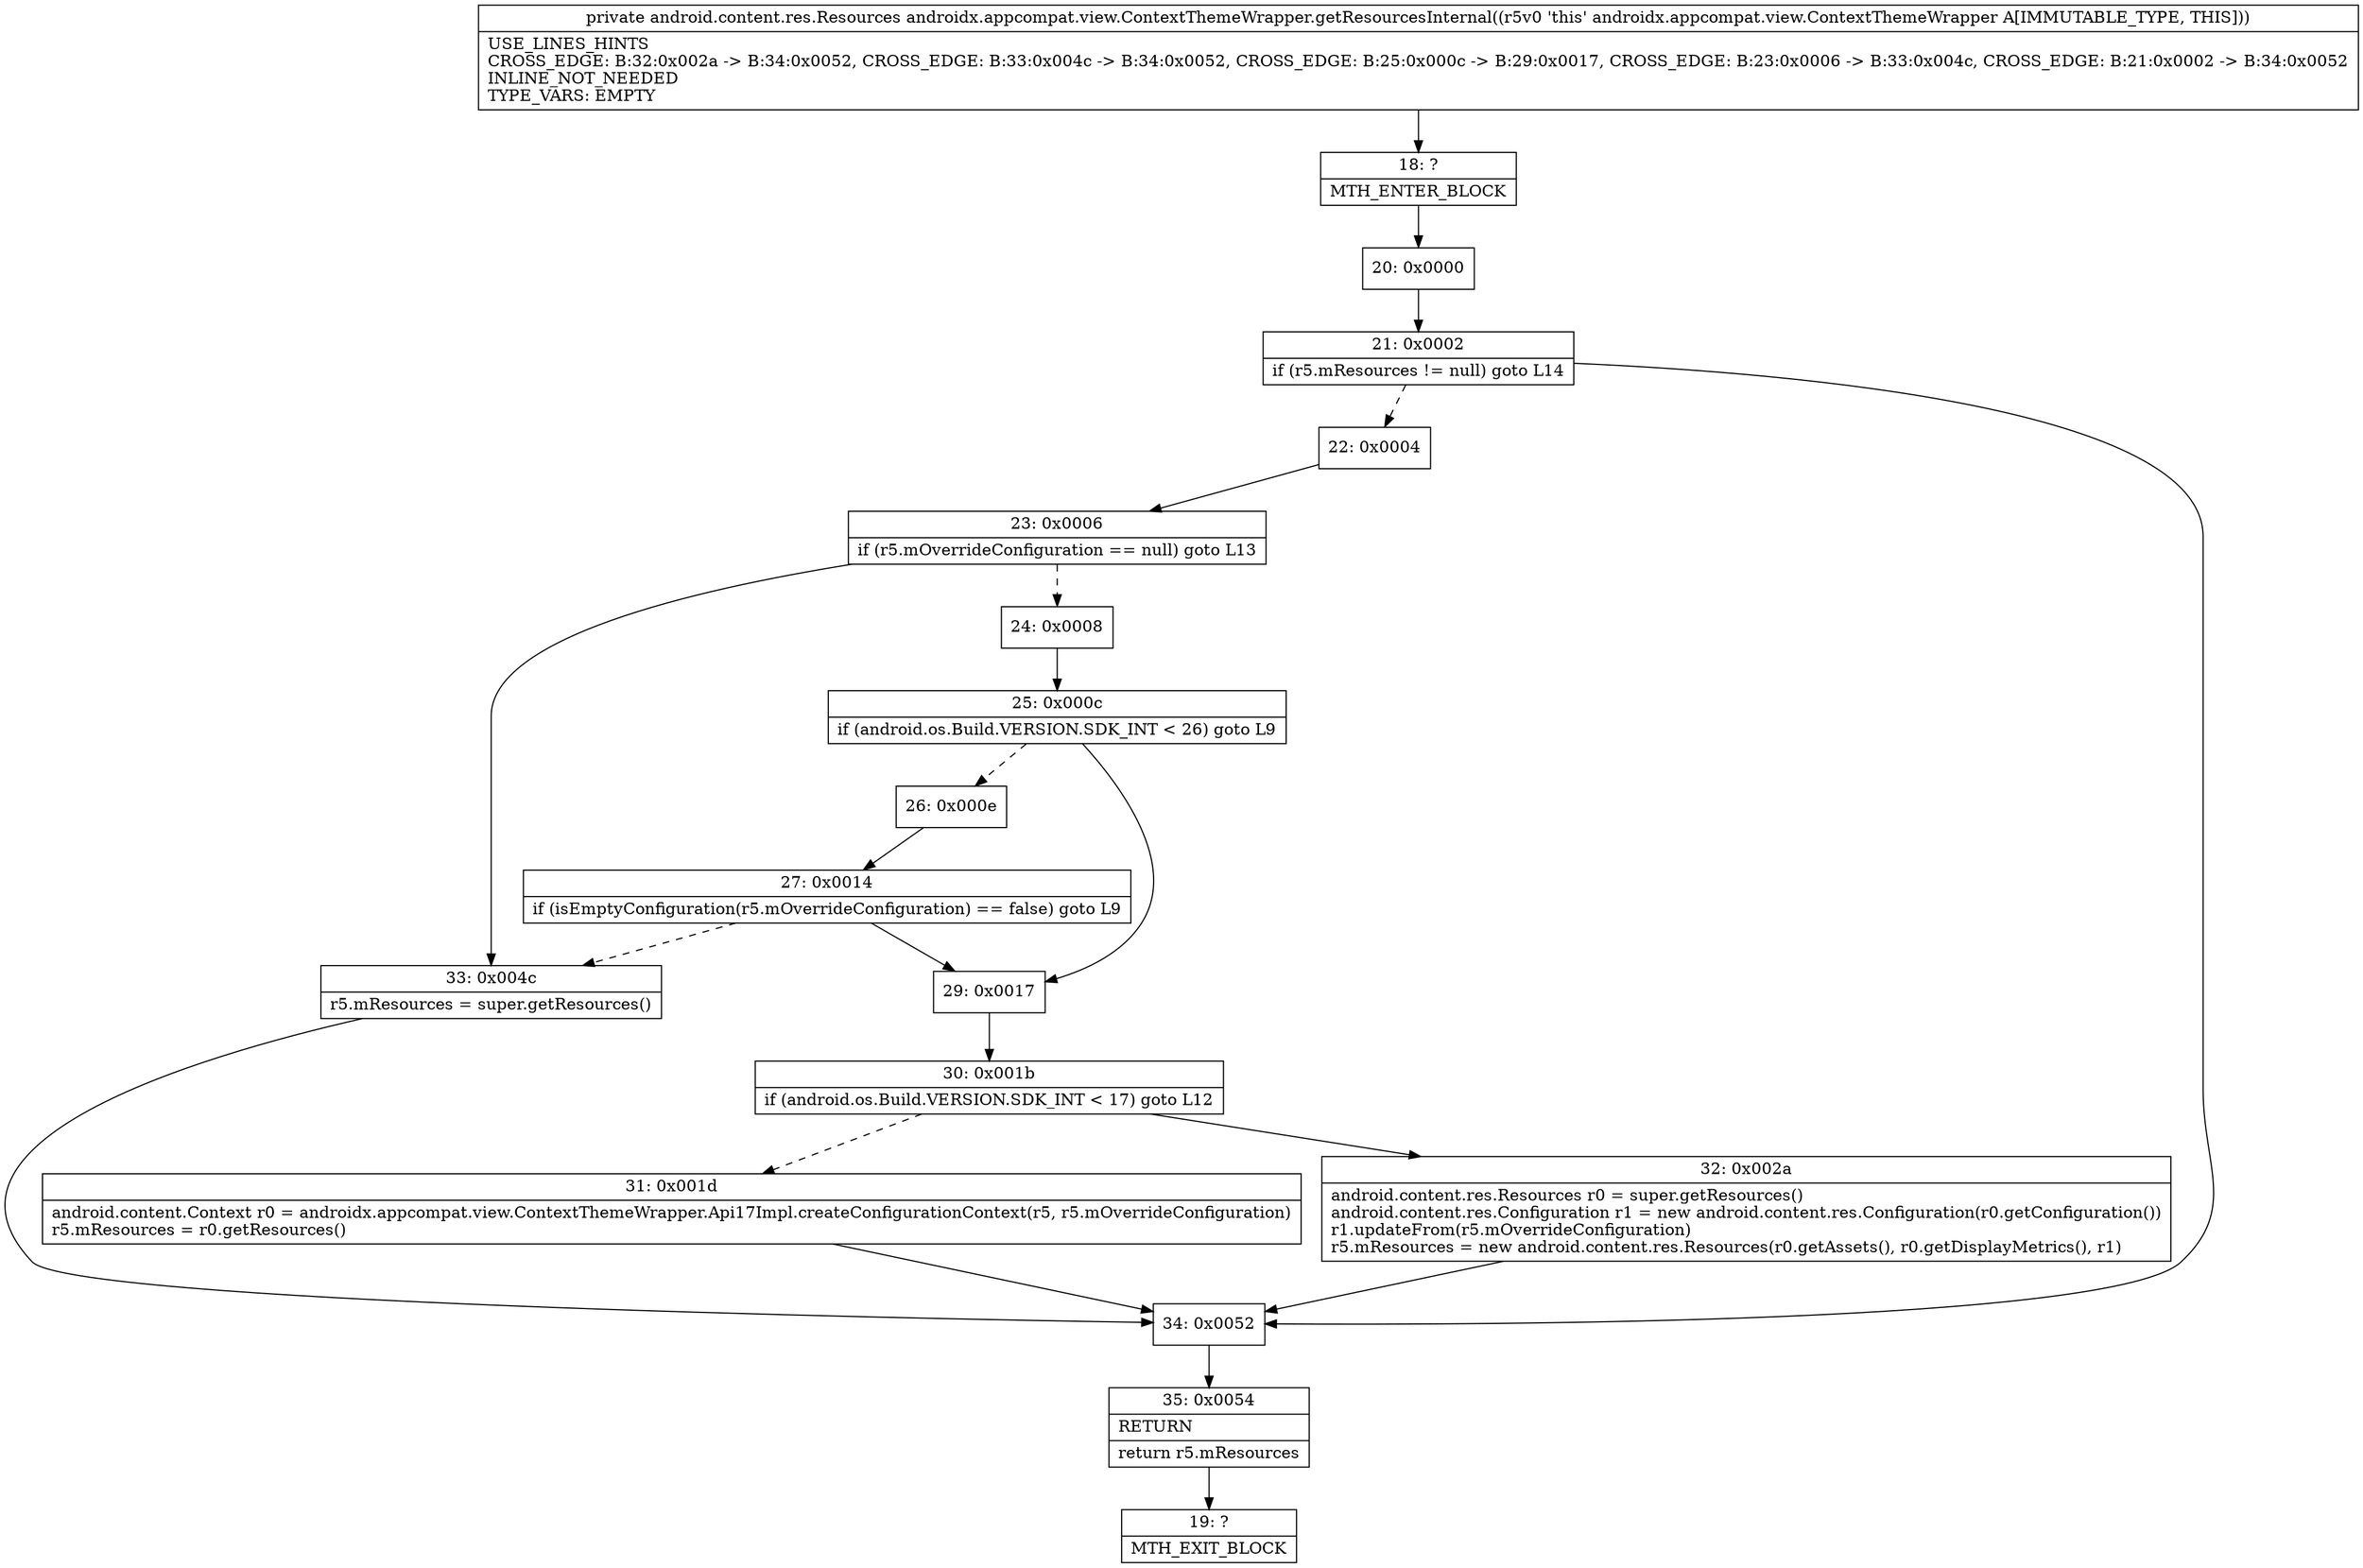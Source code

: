 digraph "CFG forandroidx.appcompat.view.ContextThemeWrapper.getResourcesInternal()Landroid\/content\/res\/Resources;" {
Node_18 [shape=record,label="{18\:\ ?|MTH_ENTER_BLOCK\l}"];
Node_20 [shape=record,label="{20\:\ 0x0000}"];
Node_21 [shape=record,label="{21\:\ 0x0002|if (r5.mResources != null) goto L14\l}"];
Node_22 [shape=record,label="{22\:\ 0x0004}"];
Node_23 [shape=record,label="{23\:\ 0x0006|if (r5.mOverrideConfiguration == null) goto L13\l}"];
Node_24 [shape=record,label="{24\:\ 0x0008}"];
Node_25 [shape=record,label="{25\:\ 0x000c|if (android.os.Build.VERSION.SDK_INT \< 26) goto L9\l}"];
Node_26 [shape=record,label="{26\:\ 0x000e}"];
Node_27 [shape=record,label="{27\:\ 0x0014|if (isEmptyConfiguration(r5.mOverrideConfiguration) == false) goto L9\l}"];
Node_29 [shape=record,label="{29\:\ 0x0017}"];
Node_30 [shape=record,label="{30\:\ 0x001b|if (android.os.Build.VERSION.SDK_INT \< 17) goto L12\l}"];
Node_31 [shape=record,label="{31\:\ 0x001d|android.content.Context r0 = androidx.appcompat.view.ContextThemeWrapper.Api17Impl.createConfigurationContext(r5, r5.mOverrideConfiguration)\lr5.mResources = r0.getResources()\l}"];
Node_32 [shape=record,label="{32\:\ 0x002a|android.content.res.Resources r0 = super.getResources()\landroid.content.res.Configuration r1 = new android.content.res.Configuration(r0.getConfiguration())\lr1.updateFrom(r5.mOverrideConfiguration)\lr5.mResources = new android.content.res.Resources(r0.getAssets(), r0.getDisplayMetrics(), r1)\l}"];
Node_33 [shape=record,label="{33\:\ 0x004c|r5.mResources = super.getResources()\l}"];
Node_34 [shape=record,label="{34\:\ 0x0052}"];
Node_35 [shape=record,label="{35\:\ 0x0054|RETURN\l|return r5.mResources\l}"];
Node_19 [shape=record,label="{19\:\ ?|MTH_EXIT_BLOCK\l}"];
MethodNode[shape=record,label="{private android.content.res.Resources androidx.appcompat.view.ContextThemeWrapper.getResourcesInternal((r5v0 'this' androidx.appcompat.view.ContextThemeWrapper A[IMMUTABLE_TYPE, THIS]))  | USE_LINES_HINTS\lCROSS_EDGE: B:32:0x002a \-\> B:34:0x0052, CROSS_EDGE: B:33:0x004c \-\> B:34:0x0052, CROSS_EDGE: B:25:0x000c \-\> B:29:0x0017, CROSS_EDGE: B:23:0x0006 \-\> B:33:0x004c, CROSS_EDGE: B:21:0x0002 \-\> B:34:0x0052\lINLINE_NOT_NEEDED\lTYPE_VARS: EMPTY\l}"];
MethodNode -> Node_18;Node_18 -> Node_20;
Node_20 -> Node_21;
Node_21 -> Node_22[style=dashed];
Node_21 -> Node_34;
Node_22 -> Node_23;
Node_23 -> Node_24[style=dashed];
Node_23 -> Node_33;
Node_24 -> Node_25;
Node_25 -> Node_26[style=dashed];
Node_25 -> Node_29;
Node_26 -> Node_27;
Node_27 -> Node_29;
Node_27 -> Node_33[style=dashed];
Node_29 -> Node_30;
Node_30 -> Node_31[style=dashed];
Node_30 -> Node_32;
Node_31 -> Node_34;
Node_32 -> Node_34;
Node_33 -> Node_34;
Node_34 -> Node_35;
Node_35 -> Node_19;
}

